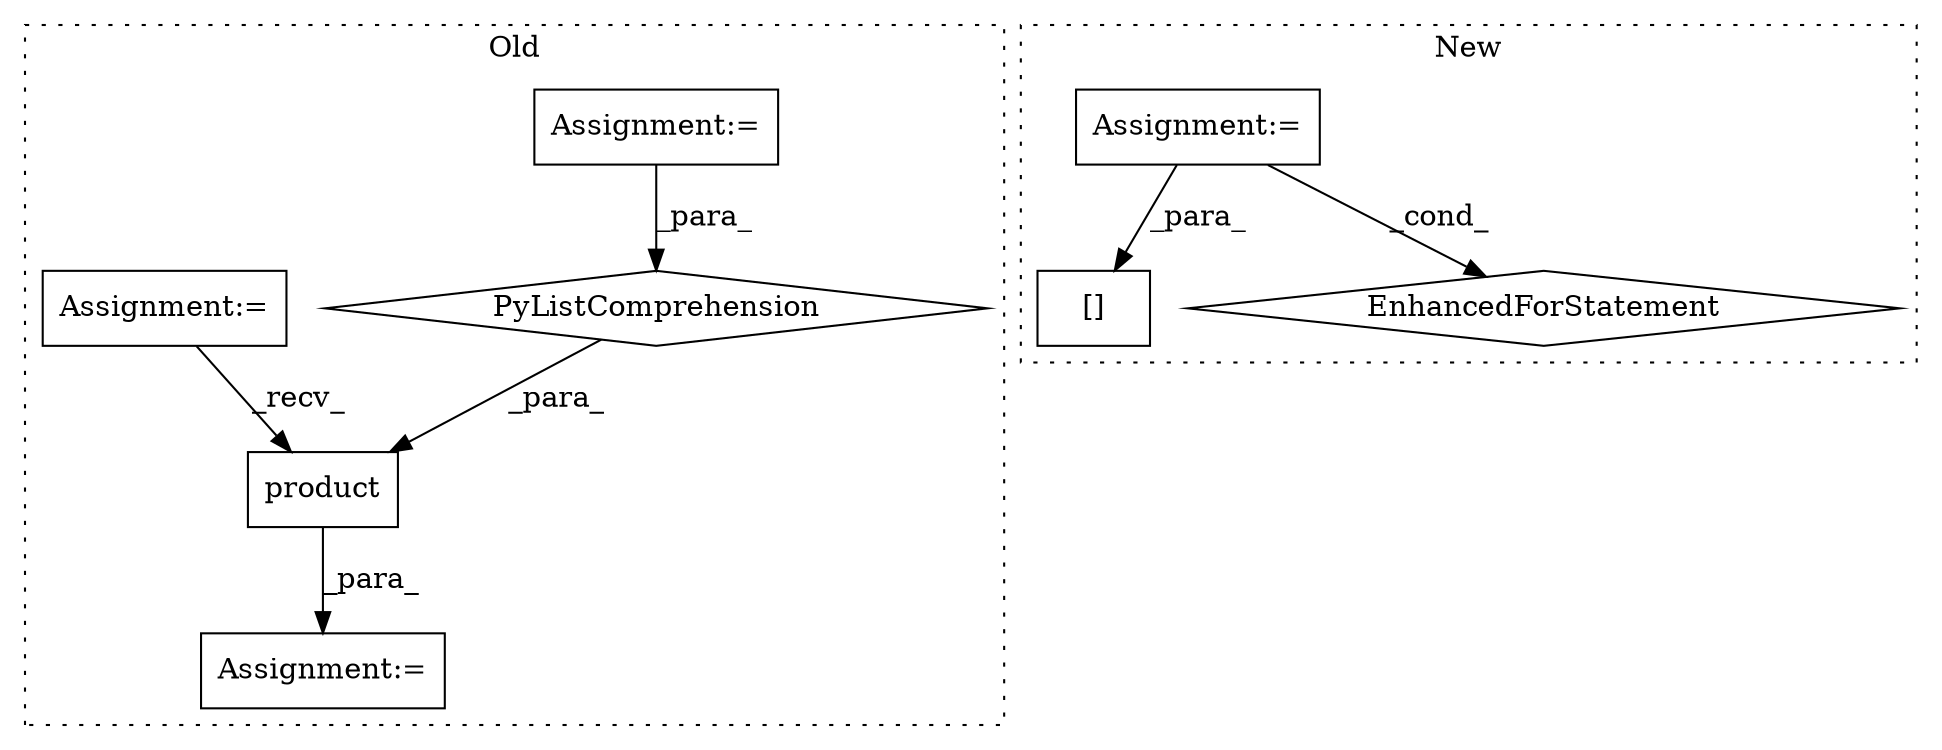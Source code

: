 digraph G {
subgraph cluster0 {
1 [label="product" a="32" s="5370,5498" l="19,-5" shape="box"];
3 [label="Assignment:=" a="7" s="5279,5493" l="53,2" shape="box"];
4 [label="Assignment:=" a="7" s="5462" l="28" shape="box"];
7 [label="PyListComprehension" a="109" s="5389" l="109" shape="diamond"];
8 [label="Assignment:=" a="7" s="5193" l="9" shape="box"];
label = "Old";
style="dotted";
}
subgraph cluster1 {
2 [label="[]" a="2" s="4275,4282" l="4,1" shape="box"];
5 [label="Assignment:=" a="7" s="4153,4243" l="53,2" shape="box"];
6 [label="EnhancedForStatement" a="70" s="4153,4243" l="53,2" shape="diamond"];
label = "New";
style="dotted";
}
1 -> 3 [label="_para_"];
4 -> 7 [label="_para_"];
5 -> 6 [label="_cond_"];
5 -> 2 [label="_para_"];
7 -> 1 [label="_para_"];
8 -> 1 [label="_recv_"];
}